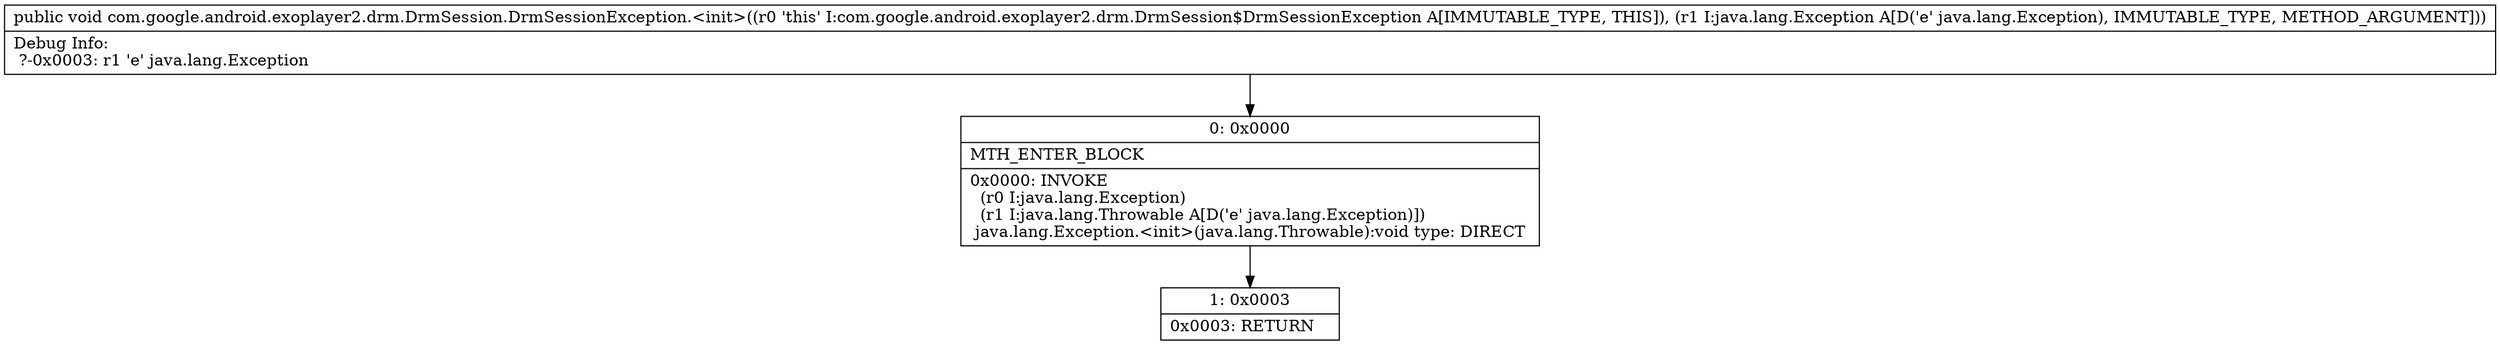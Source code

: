 digraph "CFG forcom.google.android.exoplayer2.drm.DrmSession.DrmSessionException.\<init\>(Ljava\/lang\/Exception;)V" {
Node_0 [shape=record,label="{0\:\ 0x0000|MTH_ENTER_BLOCK\l|0x0000: INVOKE  \l  (r0 I:java.lang.Exception)\l  (r1 I:java.lang.Throwable A[D('e' java.lang.Exception)])\l java.lang.Exception.\<init\>(java.lang.Throwable):void type: DIRECT \l}"];
Node_1 [shape=record,label="{1\:\ 0x0003|0x0003: RETURN   \l}"];
MethodNode[shape=record,label="{public void com.google.android.exoplayer2.drm.DrmSession.DrmSessionException.\<init\>((r0 'this' I:com.google.android.exoplayer2.drm.DrmSession$DrmSessionException A[IMMUTABLE_TYPE, THIS]), (r1 I:java.lang.Exception A[D('e' java.lang.Exception), IMMUTABLE_TYPE, METHOD_ARGUMENT]))  | Debug Info:\l  ?\-0x0003: r1 'e' java.lang.Exception\l}"];
MethodNode -> Node_0;
Node_0 -> Node_1;
}

